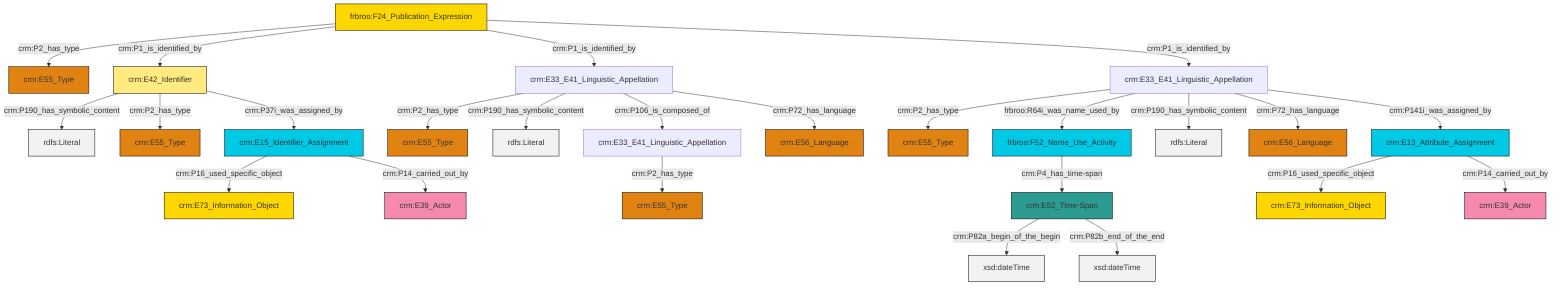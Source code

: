 graph TD
classDef Literal fill:#f2f2f2,stroke:#000000;
classDef CRM_Entity fill:#FFFFFF,stroke:#000000;
classDef Temporal_Entity fill:#00C9E6, stroke:#000000;
classDef Type fill:#E18312, stroke:#000000;
classDef Time-Span fill:#2C9C91, stroke:#000000;
classDef Appellation fill:#FFEB7F, stroke:#000000;
classDef Place fill:#008836, stroke:#000000;
classDef Persistent_Item fill:#B266B2, stroke:#000000;
classDef Conceptual_Object fill:#FFD700, stroke:#000000;
classDef Physical_Thing fill:#D2B48C, stroke:#000000;
classDef Actor fill:#f58aad, stroke:#000000;
classDef PC_Classes fill:#4ce600, stroke:#000000;
classDef Multi fill:#cccccc,stroke:#000000;

0["crm:E33_E41_Linguistic_Appellation"]:::Default -->|crm:P2_has_type| 1["crm:E55_Type"]:::Type
4["crm:E42_Identifier"]:::Appellation -->|crm:P190_has_symbolic_content| 5[rdfs:Literal]:::Literal
0["crm:E33_E41_Linguistic_Appellation"]:::Default -->|crm:P190_has_symbolic_content| 6[rdfs:Literal]:::Literal
7["crm:E52_Time-Span"]:::Time-Span -->|crm:P82a_begin_of_the_begin| 8[xsd:dateTime]:::Literal
0["crm:E33_E41_Linguistic_Appellation"]:::Default -->|crm:P106_is_composed_of| 9["crm:E33_E41_Linguistic_Appellation"]:::Default
11["frbroo:F24_Publication_Expression"]:::Conceptual_Object -->|crm:P2_has_type| 2["crm:E55_Type"]:::Type
20["crm:E33_E41_Linguistic_Appellation"]:::Default -->|crm:P2_has_type| 21["crm:E55_Type"]:::Type
20["crm:E33_E41_Linguistic_Appellation"]:::Default -->|frbroo:R64i_was_name_used_by| 22["frbroo:F52_Name_Use_Activity"]:::Temporal_Entity
20["crm:E33_E41_Linguistic_Appellation"]:::Default -->|crm:P190_has_symbolic_content| 25[rdfs:Literal]:::Literal
11["frbroo:F24_Publication_Expression"]:::Conceptual_Object -->|crm:P1_is_identified_by| 4["crm:E42_Identifier"]:::Appellation
26["crm:E15_Identifier_Assignment"]:::Temporal_Entity -->|crm:P16_used_specific_object| 14["crm:E73_Information_Object"]:::Conceptual_Object
26["crm:E15_Identifier_Assignment"]:::Temporal_Entity -->|crm:P14_carried_out_by| 23["crm:E39_Actor"]:::Actor
9["crm:E33_E41_Linguistic_Appellation"]:::Default -->|crm:P2_has_type| 28["crm:E55_Type"]:::Type
20["crm:E33_E41_Linguistic_Appellation"]:::Default -->|crm:P72_has_language| 29["crm:E56_Language"]:::Type
16["crm:E13_Attribute_Assignment"]:::Temporal_Entity -->|crm:P16_used_specific_object| 18["crm:E73_Information_Object"]:::Conceptual_Object
20["crm:E33_E41_Linguistic_Appellation"]:::Default -->|crm:P141i_was_assigned_by| 16["crm:E13_Attribute_Assignment"]:::Temporal_Entity
22["frbroo:F52_Name_Use_Activity"]:::Temporal_Entity -->|crm:P4_has_time-span| 7["crm:E52_Time-Span"]:::Time-Span
4["crm:E42_Identifier"]:::Appellation -->|crm:P2_has_type| 37["crm:E55_Type"]:::Type
0["crm:E33_E41_Linguistic_Appellation"]:::Default -->|crm:P72_has_language| 31["crm:E56_Language"]:::Type
16["crm:E13_Attribute_Assignment"]:::Temporal_Entity -->|crm:P14_carried_out_by| 12["crm:E39_Actor"]:::Actor
11["frbroo:F24_Publication_Expression"]:::Conceptual_Object -->|crm:P1_is_identified_by| 0["crm:E33_E41_Linguistic_Appellation"]:::Default
7["crm:E52_Time-Span"]:::Time-Span -->|crm:P82b_end_of_the_end| 44[xsd:dateTime]:::Literal
4["crm:E42_Identifier"]:::Appellation -->|crm:P37i_was_assigned_by| 26["crm:E15_Identifier_Assignment"]:::Temporal_Entity
11["frbroo:F24_Publication_Expression"]:::Conceptual_Object -->|crm:P1_is_identified_by| 20["crm:E33_E41_Linguistic_Appellation"]:::Default
